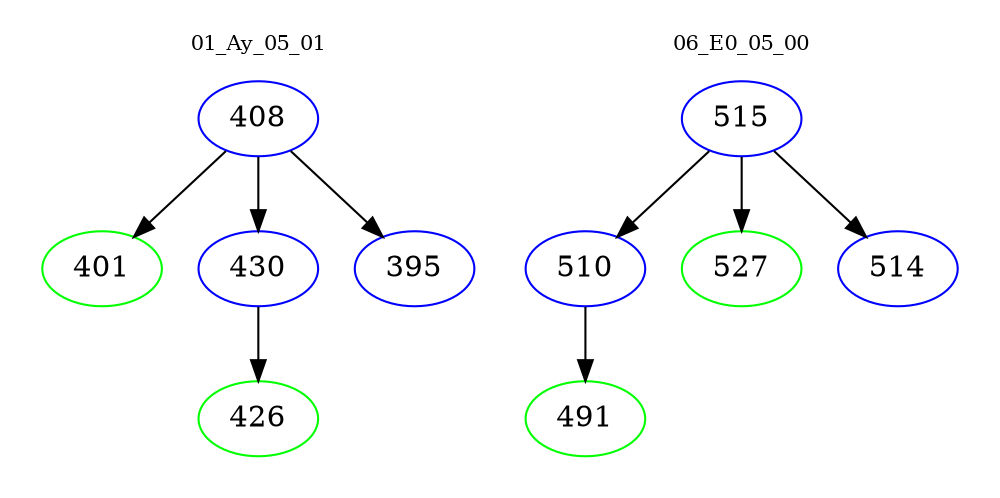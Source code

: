 digraph{
subgraph cluster_0 {
color = white
label = "01_Ay_05_01";
fontsize=10;
T0_408 [label="408", color="blue"]
T0_408 -> T0_401 [color="black"]
T0_401 [label="401", color="green"]
T0_408 -> T0_430 [color="black"]
T0_430 [label="430", color="blue"]
T0_430 -> T0_426 [color="black"]
T0_426 [label="426", color="green"]
T0_408 -> T0_395 [color="black"]
T0_395 [label="395", color="blue"]
}
subgraph cluster_1 {
color = white
label = "06_E0_05_00";
fontsize=10;
T1_515 [label="515", color="blue"]
T1_515 -> T1_510 [color="black"]
T1_510 [label="510", color="blue"]
T1_510 -> T1_491 [color="black"]
T1_491 [label="491", color="green"]
T1_515 -> T1_527 [color="black"]
T1_527 [label="527", color="green"]
T1_515 -> T1_514 [color="black"]
T1_514 [label="514", color="blue"]
}
}
